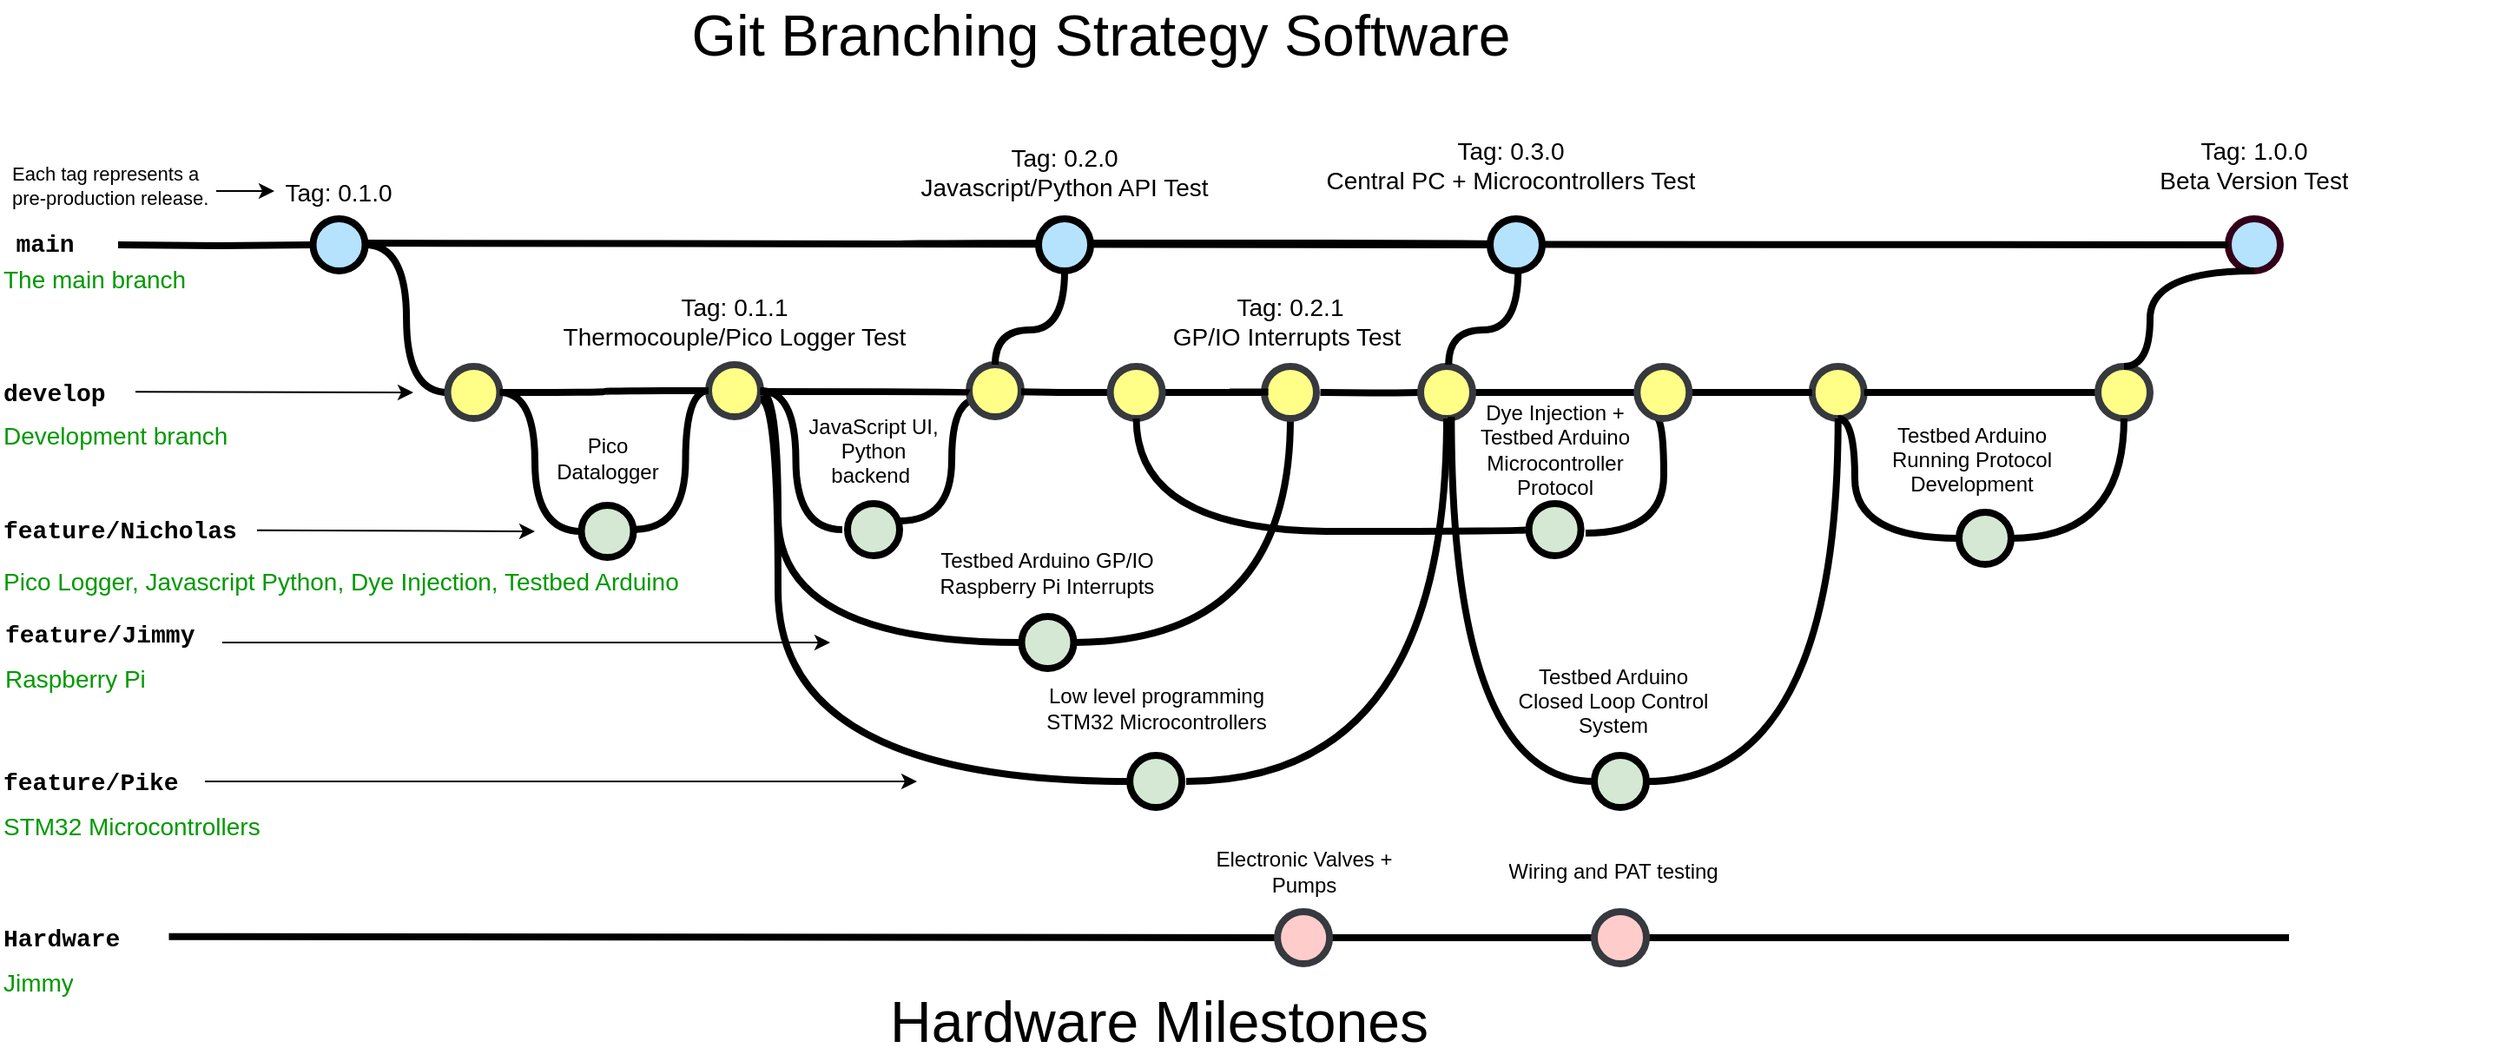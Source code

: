 <mxfile version="20.8.13" type="github">
  <diagram id="53IQXVl9icCSp_Kw3Ib1" name="Page-1">
    <mxGraphModel dx="1466" dy="907" grid="1" gridSize="10" guides="1" tooltips="1" connect="1" arrows="1" fold="1" page="1" pageScale="1" pageWidth="1654" pageHeight="1169" math="0" shadow="0">
      <root>
        <mxCell id="0" />
        <mxCell id="1" parent="0" />
        <mxCell id="uWUnNED6HEl2aK5fdaIb-9" style="edgeStyle=orthogonalEdgeStyle;curved=1;rounded=0;html=1;exitX=1;exitY=0.5;exitPerimeter=0;entryX=0;entryY=0.5;entryPerimeter=0;endArrow=none;endFill=0;jettySize=auto;orthogonalLoop=1;strokeWidth=4;fontSize=15;" parent="1" source="uWUnNED6HEl2aK5fdaIb-10" target="uWUnNED6HEl2aK5fdaIb-15" edge="1">
          <mxGeometry relative="1" as="geometry" />
        </mxCell>
        <mxCell id="uWUnNED6HEl2aK5fdaIb-10" value="" style="verticalLabelPosition=bottom;verticalAlign=top;html=1;strokeWidth=4;shape=mxgraph.flowchart.on-page_reference;plain-blue;gradientColor=none;fillColor=#B5E3FE;strokeColor=#000000;" parent="1" vertex="1">
          <mxGeometry x="262.25" y="196" width="30" height="30" as="geometry" />
        </mxCell>
        <mxCell id="uWUnNED6HEl2aK5fdaIb-109" value="" style="verticalLabelPosition=bottom;verticalAlign=top;html=1;strokeWidth=4;shape=mxgraph.flowchart.on-page_reference;plain-blue;gradientColor=none;strokeColor=#33001A;fillColor=#B5E3FE;" parent="1" vertex="1">
          <mxGeometry x="1365" y="196" width="30" height="30" as="geometry" />
        </mxCell>
        <mxCell id="uWUnNED6HEl2aK5fdaIb-12" value="" style="edgeStyle=orthogonalEdgeStyle;rounded=0;html=1;jettySize=auto;orthogonalLoop=1;strokeWidth=4;endArrow=none;endFill=0;" parent="1" target="uWUnNED6HEl2aK5fdaIb-10" edge="1">
          <mxGeometry x="192.25" y="211" as="geometry">
            <mxPoint x="150" y="211" as="sourcePoint" />
          </mxGeometry>
        </mxCell>
        <mxCell id="uWUnNED6HEl2aK5fdaIb-13" value="main" style="text;html=1;strokeColor=none;fillColor=none;align=center;verticalAlign=middle;whiteSpace=wrap;overflow=hidden;fontSize=14;fontStyle=1;fontFamily=Courier New;" parent="1" vertex="1">
          <mxGeometry x="83" y="190" width="50" height="42" as="geometry" />
        </mxCell>
        <mxCell id="uWUnNED6HEl2aK5fdaIb-14" style="edgeStyle=orthogonalEdgeStyle;curved=1;rounded=0;html=1;exitX=1;exitY=0.5;exitPerimeter=0;endArrow=none;endFill=0;jettySize=auto;orthogonalLoop=1;strokeWidth=4;fontSize=15;entryX=0;entryY=0.5;entryDx=0;entryDy=0;entryPerimeter=0;" parent="1" source="uWUnNED6HEl2aK5fdaIb-15" target="PTX6QpeWHrQT1PxCH0X8-5" edge="1">
          <mxGeometry relative="1" as="geometry">
            <mxPoint x="447" y="296" as="targetPoint" />
          </mxGeometry>
        </mxCell>
        <mxCell id="uWUnNED6HEl2aK5fdaIb-15" value="" style="verticalLabelPosition=bottom;verticalAlign=top;html=1;strokeWidth=4;shape=mxgraph.flowchart.on-page_reference;strokeColor=#36393d;fillColor=#ffff88;" parent="1" vertex="1">
          <mxGeometry x="339.75" y="281" width="30" height="30" as="geometry" />
        </mxCell>
        <mxCell id="uWUnNED6HEl2aK5fdaIb-75" style="edgeStyle=orthogonalEdgeStyle;rounded=0;orthogonalLoop=1;jettySize=auto;html=1;entryX=1;entryY=0.5;entryDx=0;entryDy=0;entryPerimeter=0;endArrow=none;endFill=0;strokeWidth=4;curved=1;" parent="1" source="uWUnNED6HEl2aK5fdaIb-69" target="uWUnNED6HEl2aK5fdaIb-15" edge="1">
          <mxGeometry relative="1" as="geometry">
            <Array as="points">
              <mxPoint x="390" y="376" />
              <mxPoint x="390" y="296" />
            </Array>
          </mxGeometry>
        </mxCell>
        <mxCell id="uWUnNED6HEl2aK5fdaIb-69" value="" style="verticalLabelPosition=bottom;verticalAlign=top;html=1;strokeWidth=4;shape=mxgraph.flowchart.on-page_reference;plain-purple;gradientColor=none;strokeColor=#000000;fillColor=#D5E8D4;" parent="1" vertex="1">
          <mxGeometry x="416.75" y="361" width="30" height="30" as="geometry" />
        </mxCell>
        <mxCell id="uWUnNED6HEl2aK5fdaIb-76" value="develop" style="text;html=1;strokeColor=none;fillColor=none;align=left;verticalAlign=middle;whiteSpace=wrap;overflow=hidden;fontSize=14;fontStyle=1;fontFamily=Courier New;" parent="1" vertex="1">
          <mxGeometry x="82.25" y="286" width="91" height="20" as="geometry" />
        </mxCell>
        <mxCell id="uWUnNED6HEl2aK5fdaIb-86" value="feature/Nicholas" style="text;html=1;strokeColor=none;fillColor=none;align=left;verticalAlign=middle;whiteSpace=wrap;overflow=hidden;fontSize=14;fontStyle=1;fontFamily=Courier New;" parent="1" vertex="1">
          <mxGeometry x="82.25" y="365" width="147.75" height="20" as="geometry" />
        </mxCell>
        <mxCell id="uWUnNED6HEl2aK5fdaIb-87" value="Development branch&amp;nbsp;" style="text;html=1;strokeColor=none;fillColor=none;align=left;verticalAlign=middle;whiteSpace=wrap;overflow=hidden;fontSize=14;fontStyle=0;fontColor=#009900;" parent="1" vertex="1">
          <mxGeometry x="82.25" y="310" width="240" height="20" as="geometry" />
        </mxCell>
        <mxCell id="uWUnNED6HEl2aK5fdaIb-88" value="Pico Logger, Javascript Python, Dye Injection, Testbed Arduino" style="text;html=1;strokeColor=none;fillColor=none;align=left;verticalAlign=middle;whiteSpace=wrap;overflow=hidden;fontSize=14;fontStyle=0;fontColor=#009900;" parent="1" vertex="1">
          <mxGeometry x="82.25" y="390" width="397.75" height="30" as="geometry" />
        </mxCell>
        <mxCell id="uWUnNED6HEl2aK5fdaIb-90" value="The main branch&lt;br&gt;" style="text;html=1;strokeColor=none;fillColor=none;align=left;verticalAlign=middle;whiteSpace=wrap;overflow=hidden;fontSize=14;fontStyle=0;fontColor=#009900;" parent="1" vertex="1">
          <mxGeometry x="82.25" y="220" width="146.75" height="20" as="geometry" />
        </mxCell>
        <mxCell id="uWUnNED6HEl2aK5fdaIb-92" value="" style="endArrow=classic;html=1;strokeWidth=1;fontFamily=Courier New;fontColor=#009900;" parent="1" edge="1">
          <mxGeometry width="50" height="50" relative="1" as="geometry">
            <mxPoint x="160" y="295.58" as="sourcePoint" />
            <mxPoint x="320" y="296" as="targetPoint" />
          </mxGeometry>
        </mxCell>
        <mxCell id="uWUnNED6HEl2aK5fdaIb-103" value="Tag: 0.1.0" style="text;html=1;strokeColor=none;fillColor=none;align=center;verticalAlign=middle;whiteSpace=wrap;overflow=hidden;fontSize=14;" parent="1" vertex="1">
          <mxGeometry x="242.25" y="170" width="70" height="20" as="geometry" />
        </mxCell>
        <mxCell id="uWUnNED6HEl2aK5fdaIb-106" value="" style="verticalLabelPosition=bottom;verticalAlign=top;html=1;strokeWidth=4;shape=mxgraph.flowchart.on-page_reference;strokeColor=#36393d;fillColor=#ffff88;" parent="1" vertex="1">
          <mxGeometry x="1125.37" y="281" width="30" height="30" as="geometry" />
        </mxCell>
        <mxCell id="fSnZ5vnYTslC5NarKmr_-9" value="" style="edgeStyle=orthogonalEdgeStyle;rounded=0;orthogonalLoop=1;jettySize=auto;html=1;fontSize=12;fontColor=#000000;" parent="1" source="fSnZ5vnYTslC5NarKmr_-8" edge="1">
          <mxGeometry relative="1" as="geometry">
            <mxPoint x="240" y="180" as="targetPoint" />
            <Array as="points">
              <mxPoint x="240" y="180" />
              <mxPoint x="240" y="180" />
            </Array>
          </mxGeometry>
        </mxCell>
        <mxCell id="fSnZ5vnYTslC5NarKmr_-8" value="&lt;span style=&quot;text-align: center; font-size: 11px;&quot;&gt;Each tag represents a pre-production release.&lt;/span&gt;" style="text;html=1;strokeColor=none;fillColor=none;align=left;verticalAlign=middle;whiteSpace=wrap;overflow=hidden;fontSize=11;fontStyle=0;fontColor=#000000;" parent="1" vertex="1">
          <mxGeometry x="86.5" y="158" width="120" height="38" as="geometry" />
        </mxCell>
        <mxCell id="fSnZ5vnYTslC5NarKmr_-11" value="Git Branching Strategy Software" style="text;html=1;strokeColor=none;fillColor=none;align=center;verticalAlign=middle;whiteSpace=wrap;rounded=0;fontSize=33;fontColor=#000000;" parent="1" vertex="1">
          <mxGeometry x="446.75" y="70" width="538" height="40" as="geometry" />
        </mxCell>
        <mxCell id="PTX6QpeWHrQT1PxCH0X8-2" style="edgeStyle=orthogonalEdgeStyle;curved=1;rounded=0;html=1;exitX=1;exitY=0.5;exitPerimeter=0;endArrow=none;endFill=0;jettySize=auto;orthogonalLoop=1;strokeWidth=4;fontSize=15;entryX=0;entryY=0.5;entryDx=0;entryDy=0;entryPerimeter=0;startArrow=none;" parent="1" source="PTX6QpeWHrQT1PxCH0X8-66" target="uWUnNED6HEl2aK5fdaIb-109" edge="1">
          <mxGeometry relative="1" as="geometry">
            <mxPoint x="292.21" y="210" as="sourcePoint" />
            <mxPoint x="620" y="210" as="targetPoint" />
            <Array as="points">
              <mxPoint x="600" y="210" />
            </Array>
          </mxGeometry>
        </mxCell>
        <mxCell id="PTX6QpeWHrQT1PxCH0X8-5" value="" style="verticalLabelPosition=bottom;verticalAlign=top;html=1;strokeWidth=4;shape=mxgraph.flowchart.on-page_reference;strokeColor=#36393d;fillColor=#ffff88;" parent="1" vertex="1">
          <mxGeometry x="490" y="280" width="30" height="30" as="geometry" />
        </mxCell>
        <mxCell id="PTX6QpeWHrQT1PxCH0X8-10" style="edgeStyle=orthogonalEdgeStyle;curved=1;rounded=0;orthogonalLoop=1;jettySize=auto;html=1;endArrow=none;endFill=0;strokeWidth=4;fontFamily=Courier New;fontColor=#009900;" parent="1" edge="1">
          <mxGeometry relative="1" as="geometry">
            <mxPoint x="446.75" y="374.97" as="sourcePoint" />
            <mxPoint x="490" y="295" as="targetPoint" />
            <Array as="points">
              <mxPoint x="476.75" y="375.0" />
              <mxPoint x="476.75" y="295.0" />
            </Array>
          </mxGeometry>
        </mxCell>
        <mxCell id="PTX6QpeWHrQT1PxCH0X8-11" style="edgeStyle=orthogonalEdgeStyle;rounded=0;orthogonalLoop=1;jettySize=auto;html=1;entryX=1;entryY=0.5;entryDx=0;entryDy=0;entryPerimeter=0;endArrow=none;endFill=0;strokeWidth=4;curved=1;" parent="1" edge="1">
          <mxGeometry relative="1" as="geometry">
            <mxPoint x="567" y="375" as="sourcePoint" />
            <mxPoint x="520" y="295" as="targetPoint" />
            <Array as="points">
              <mxPoint x="540.25" y="375" />
              <mxPoint x="540.25" y="295" />
            </Array>
          </mxGeometry>
        </mxCell>
        <mxCell id="PTX6QpeWHrQT1PxCH0X8-12" value="" style="verticalLabelPosition=bottom;verticalAlign=top;html=1;strokeWidth=4;shape=mxgraph.flowchart.on-page_reference;plain-purple;gradientColor=none;strokeColor=#000000;fillColor=#D5E8D4;" parent="1" vertex="1">
          <mxGeometry x="570" y="360" width="30" height="30" as="geometry" />
        </mxCell>
        <mxCell id="PTX6QpeWHrQT1PxCH0X8-13" value="" style="verticalLabelPosition=bottom;verticalAlign=top;html=1;strokeWidth=4;shape=mxgraph.flowchart.on-page_reference;plain-purple;gradientColor=none;strokeColor=#000000;fillColor=#D5E8D4;" parent="1" vertex="1">
          <mxGeometry x="670.25" y="425" width="30" height="30" as="geometry" />
        </mxCell>
        <mxCell id="PTX6QpeWHrQT1PxCH0X8-14" style="edgeStyle=orthogonalEdgeStyle;rounded=0;orthogonalLoop=1;jettySize=auto;html=1;entryX=1;entryY=0.5;entryDx=0;entryDy=0;entryPerimeter=0;endArrow=none;endFill=0;strokeWidth=4;curved=1;exitX=0;exitY=0.5;exitDx=0;exitDy=0;exitPerimeter=0;" parent="1" source="PTX6QpeWHrQT1PxCH0X8-13" target="PTX6QpeWHrQT1PxCH0X8-5" edge="1">
          <mxGeometry relative="1" as="geometry">
            <mxPoint x="630" y="440" as="sourcePoint" />
            <mxPoint x="510" y="311" as="targetPoint" />
            <Array as="points">
              <mxPoint x="530" y="440" />
              <mxPoint x="530" y="295" />
            </Array>
          </mxGeometry>
        </mxCell>
        <mxCell id="PTX6QpeWHrQT1PxCH0X8-15" style="edgeStyle=orthogonalEdgeStyle;rounded=0;orthogonalLoop=1;jettySize=auto;html=1;entryX=1;entryY=0.5;entryDx=0;entryDy=0;entryPerimeter=0;endArrow=none;endFill=0;strokeWidth=4;curved=1;exitX=0;exitY=0.5;exitDx=0;exitDy=0;exitPerimeter=0;" parent="1" source="PTX6QpeWHrQT1PxCH0X8-16" edge="1">
          <mxGeometry relative="1" as="geometry">
            <mxPoint x="540" y="530" as="sourcePoint" />
            <mxPoint x="520" y="300" as="targetPoint" />
            <Array as="points">
              <mxPoint x="530" y="520" />
              <mxPoint x="530" y="300" />
            </Array>
          </mxGeometry>
        </mxCell>
        <mxCell id="PTX6QpeWHrQT1PxCH0X8-16" value="" style="verticalLabelPosition=bottom;verticalAlign=top;html=1;strokeWidth=4;shape=mxgraph.flowchart.on-page_reference;plain-purple;gradientColor=none;strokeColor=#000000;fillColor=#D5E8D4;" parent="1" vertex="1">
          <mxGeometry x="732.56" y="505" width="30" height="30" as="geometry" />
        </mxCell>
        <mxCell id="PTX6QpeWHrQT1PxCH0X8-18" style="edgeStyle=orthogonalEdgeStyle;curved=1;rounded=0;orthogonalLoop=1;jettySize=auto;html=1;endArrow=none;endFill=0;strokeWidth=4;fontFamily=Courier New;fontColor=#009900;entryX=0;entryY=0.5;entryDx=0;entryDy=0;entryPerimeter=0;" parent="1" target="PTX6QpeWHrQT1PxCH0X8-20" edge="1">
          <mxGeometry relative="1" as="geometry">
            <mxPoint x="600" y="369.97" as="sourcePoint" />
            <mxPoint x="643.25" y="290" as="targetPoint" />
            <Array as="points">
              <mxPoint x="630" y="370" />
              <mxPoint x="630" y="300" />
              <mxPoint x="660" y="300" />
            </Array>
          </mxGeometry>
        </mxCell>
        <mxCell id="PTX6QpeWHrQT1PxCH0X8-20" value="" style="verticalLabelPosition=bottom;verticalAlign=top;html=1;strokeWidth=4;shape=mxgraph.flowchart.on-page_reference;strokeColor=#36393d;fillColor=#ffff88;" parent="1" vertex="1">
          <mxGeometry x="640" y="280" width="30" height="30" as="geometry" />
        </mxCell>
        <mxCell id="PTX6QpeWHrQT1PxCH0X8-21" style="edgeStyle=orthogonalEdgeStyle;curved=1;rounded=0;html=1;exitX=1;exitY=0.5;exitPerimeter=0;endArrow=none;endFill=0;jettySize=auto;orthogonalLoop=1;strokeWidth=4;fontSize=15;" parent="1" edge="1">
          <mxGeometry relative="1" as="geometry">
            <mxPoint x="519.7" y="295.5" as="sourcePoint" />
            <mxPoint x="640" y="296" as="targetPoint" />
            <Array as="points">
              <mxPoint x="639" y="296" />
            </Array>
          </mxGeometry>
        </mxCell>
        <mxCell id="PTX6QpeWHrQT1PxCH0X8-22" style="edgeStyle=orthogonalEdgeStyle;rounded=0;orthogonalLoop=1;jettySize=auto;html=1;entryX=1;entryY=0.5;entryDx=0;entryDy=0;entryPerimeter=0;endArrow=none;endFill=0;strokeWidth=4;curved=1;exitX=0.5;exitY=1;exitDx=0;exitDy=0;exitPerimeter=0;" parent="1" source="PTX6QpeWHrQT1PxCH0X8-24" target="PTX6QpeWHrQT1PxCH0X8-13" edge="1">
          <mxGeometry relative="1" as="geometry">
            <mxPoint x="649" y="587.5" as="sourcePoint" />
            <mxPoint x="599" y="442.5" as="targetPoint" />
            <Array as="points">
              <mxPoint x="825" y="440" />
            </Array>
          </mxGeometry>
        </mxCell>
        <mxCell id="PTX6QpeWHrQT1PxCH0X8-25" value="" style="edgeStyle=orthogonalEdgeStyle;curved=1;rounded=0;html=1;exitX=1;exitY=0.5;exitPerimeter=0;endArrow=none;endFill=0;jettySize=auto;orthogonalLoop=1;strokeWidth=4;fontSize=15;startArrow=none;" parent="1" source="PTX6QpeWHrQT1PxCH0X8-26" target="PTX6QpeWHrQT1PxCH0X8-24" edge="1">
          <mxGeometry relative="1" as="geometry">
            <mxPoint x="670" y="295.59" as="sourcePoint" />
            <mxPoint x="710" y="296" as="targetPoint" />
            <Array as="points" />
          </mxGeometry>
        </mxCell>
        <mxCell id="PTX6QpeWHrQT1PxCH0X8-24" value="" style="verticalLabelPosition=bottom;verticalAlign=top;html=1;strokeWidth=4;shape=mxgraph.flowchart.on-page_reference;strokeColor=#36393d;fillColor=#ffff88;" parent="1" vertex="1">
          <mxGeometry x="810" y="281" width="30" height="30" as="geometry" />
        </mxCell>
        <mxCell id="PTX6QpeWHrQT1PxCH0X8-27" value="" style="edgeStyle=orthogonalEdgeStyle;curved=1;rounded=0;html=1;exitX=1;exitY=0.5;exitPerimeter=0;endArrow=none;endFill=0;jettySize=auto;orthogonalLoop=1;strokeWidth=4;fontSize=15;" parent="1" target="PTX6QpeWHrQT1PxCH0X8-26" edge="1">
          <mxGeometry relative="1" as="geometry">
            <mxPoint x="670" y="295.59" as="sourcePoint" />
            <mxPoint x="760" y="296" as="targetPoint" />
            <Array as="points" />
          </mxGeometry>
        </mxCell>
        <mxCell id="PTX6QpeWHrQT1PxCH0X8-26" value="" style="verticalLabelPosition=bottom;verticalAlign=top;html=1;strokeWidth=4;shape=mxgraph.flowchart.on-page_reference;strokeColor=#36393d;fillColor=#ffff88;" parent="1" vertex="1">
          <mxGeometry x="721.29" y="281" width="30" height="30" as="geometry" />
        </mxCell>
        <mxCell id="PTX6QpeWHrQT1PxCH0X8-28" style="edgeStyle=orthogonalEdgeStyle;rounded=0;orthogonalLoop=1;jettySize=auto;html=1;entryX=0.5;entryY=1;entryDx=0;entryDy=0;entryPerimeter=0;endArrow=none;endFill=0;strokeWidth=4;curved=1;exitX=0;exitY=0.5;exitDx=0;exitDy=0;exitPerimeter=0;" parent="1" source="PTX6QpeWHrQT1PxCH0X8-29" target="PTX6QpeWHrQT1PxCH0X8-26" edge="1">
          <mxGeometry relative="1" as="geometry">
            <mxPoint x="760" y="391" as="sourcePoint" />
            <mxPoint x="713" y="311" as="targetPoint" />
            <Array as="points">
              <mxPoint x="736" y="376" />
            </Array>
          </mxGeometry>
        </mxCell>
        <mxCell id="PTX6QpeWHrQT1PxCH0X8-29" value="" style="verticalLabelPosition=bottom;verticalAlign=top;html=1;strokeWidth=4;shape=mxgraph.flowchart.on-page_reference;plain-purple;gradientColor=none;strokeColor=#000000;fillColor=#D5E8D4;" parent="1" vertex="1">
          <mxGeometry x="962.31" y="360" width="30" height="30" as="geometry" />
        </mxCell>
        <mxCell id="PTX6QpeWHrQT1PxCH0X8-30" value="" style="endArrow=classic;html=1;strokeWidth=1;fontFamily=Courier New;fontColor=#009900;" parent="1" source="uWUnNED6HEl2aK5fdaIb-86" edge="1">
          <mxGeometry width="50" height="50" relative="1" as="geometry">
            <mxPoint x="300" y="375.52" as="sourcePoint" />
            <mxPoint x="390" y="376" as="targetPoint" />
          </mxGeometry>
        </mxCell>
        <mxCell id="PTX6QpeWHrQT1PxCH0X8-31" value="feature/Jimmy" style="text;html=1;strokeColor=none;fillColor=none;align=left;verticalAlign=middle;whiteSpace=wrap;overflow=hidden;fontSize=14;fontStyle=1;fontFamily=Courier New;" parent="1" vertex="1">
          <mxGeometry x="83" y="425" width="127" height="20" as="geometry" />
        </mxCell>
        <mxCell id="PTX6QpeWHrQT1PxCH0X8-32" value="Raspberry Pi" style="text;html=1;strokeColor=none;fillColor=none;align=left;verticalAlign=middle;whiteSpace=wrap;overflow=hidden;fontSize=14;fontStyle=0;fontColor=#009900;" parent="1" vertex="1">
          <mxGeometry x="83" y="450" width="240" height="20" as="geometry" />
        </mxCell>
        <mxCell id="PTX6QpeWHrQT1PxCH0X8-33" value="" style="endArrow=classic;html=1;strokeWidth=1;fontFamily=Courier New;fontColor=#009900;exitX=1;exitY=0.75;exitDx=0;exitDy=0;" parent="1" source="PTX6QpeWHrQT1PxCH0X8-31" edge="1">
          <mxGeometry width="50" height="50" relative="1" as="geometry">
            <mxPoint x="309.75" y="439.52" as="sourcePoint" />
            <mxPoint x="560" y="440" as="targetPoint" />
          </mxGeometry>
        </mxCell>
        <mxCell id="PTX6QpeWHrQT1PxCH0X8-34" value="feature/Pike" style="text;html=1;strokeColor=none;fillColor=none;align=left;verticalAlign=middle;whiteSpace=wrap;overflow=hidden;fontSize=14;fontStyle=1;fontFamily=Courier New;" parent="1" vertex="1">
          <mxGeometry x="82.25" y="510" width="127.75" height="20" as="geometry" />
        </mxCell>
        <mxCell id="PTX6QpeWHrQT1PxCH0X8-36" value="" style="endArrow=classic;html=1;strokeWidth=1;fontFamily=Courier New;fontColor=#009900;" parent="1" edge="1">
          <mxGeometry width="50" height="50" relative="1" as="geometry">
            <mxPoint x="200" y="520" as="sourcePoint" />
            <mxPoint x="610" y="520" as="targetPoint" />
            <Array as="points">
              <mxPoint x="360" y="520" />
            </Array>
          </mxGeometry>
        </mxCell>
        <mxCell id="PTX6QpeWHrQT1PxCH0X8-37" value="&lt;span style=&quot;&quot;&gt;JavaScript UI, Python backend&amp;nbsp;&lt;br&gt;&lt;/span&gt;" style="text;html=1;strokeColor=none;fillColor=none;align=center;verticalAlign=middle;whiteSpace=wrap;overflow=hidden;fontSize=12;fontStyle=0;fontColor=#000000;" parent="1" vertex="1">
          <mxGeometry x="545.13" y="306" width="79.75" height="46" as="geometry" />
        </mxCell>
        <mxCell id="PTX6QpeWHrQT1PxCH0X8-38" value="&lt;span style=&quot;&quot;&gt;Pico Datalogger&lt;br&gt;&lt;/span&gt;" style="text;html=1;strokeColor=none;fillColor=none;align=center;verticalAlign=middle;whiteSpace=wrap;overflow=hidden;fontSize=12;fontStyle=0;fontColor=#000000;" parent="1" vertex="1">
          <mxGeometry x="391.87" y="311" width="79.75" height="46" as="geometry" />
        </mxCell>
        <mxCell id="PTX6QpeWHrQT1PxCH0X8-39" value="&lt;span style=&quot;&quot;&gt;Testbed Arduino GP/IO Raspberry Pi&amp;nbsp;Interrupts&lt;br&gt;&lt;/span&gt;" style="text;html=1;strokeColor=none;fillColor=none;align=center;verticalAlign=middle;whiteSpace=wrap;overflow=hidden;fontSize=12;fontStyle=0;fontColor=#000000;" parent="1" vertex="1">
          <mxGeometry x="619.22" y="377" width="132.07" height="46" as="geometry" />
        </mxCell>
        <mxCell id="PTX6QpeWHrQT1PxCH0X8-41" value="&lt;span style=&quot;&quot;&gt;Low level programming STM32 Microcontrollers&lt;br&gt;&lt;/span&gt;" style="text;html=1;strokeColor=none;fillColor=none;align=center;verticalAlign=middle;whiteSpace=wrap;overflow=hidden;fontSize=12;fontStyle=0;fontColor=#000000;" parent="1" vertex="1">
          <mxGeometry x="677.56" y="455" width="140" height="46" as="geometry" />
        </mxCell>
        <mxCell id="PTX6QpeWHrQT1PxCH0X8-42" value="&lt;span style=&quot;&quot;&gt;Dye Injection + Testbed Arduino Microcontroller Protocol&lt;br&gt;&lt;/span&gt;" style="text;html=1;strokeColor=none;fillColor=none;align=center;verticalAlign=middle;whiteSpace=wrap;overflow=hidden;fontSize=12;fontStyle=0;fontColor=#000000;" parent="1" vertex="1">
          <mxGeometry x="930" y="297" width="94.63" height="63" as="geometry" />
        </mxCell>
        <mxCell id="PTX6QpeWHrQT1PxCH0X8-44" style="edgeStyle=orthogonalEdgeStyle;curved=1;rounded=0;html=1;exitX=1;exitY=0.5;exitPerimeter=0;endArrow=none;endFill=0;jettySize=auto;orthogonalLoop=1;strokeWidth=4;fontSize=15;entryX=0;entryY=0.5;entryDx=0;entryDy=0;entryPerimeter=0;startArrow=none;" parent="1" source="PTX6QpeWHrQT1PxCH0X8-60" target="uWUnNED6HEl2aK5fdaIb-106" edge="1">
          <mxGeometry relative="1" as="geometry">
            <mxPoint x="842.25" y="296" as="sourcePoint" />
            <mxPoint x="910.3" y="296.22" as="targetPoint" />
            <Array as="points" />
          </mxGeometry>
        </mxCell>
        <mxCell id="PTX6QpeWHrQT1PxCH0X8-47" value="" style="edgeStyle=orthogonalEdgeStyle;curved=1;rounded=0;html=1;exitX=1;exitY=0.5;exitPerimeter=0;endArrow=none;endFill=0;jettySize=auto;orthogonalLoop=1;strokeWidth=4;fontSize=15;entryX=0;entryY=0.5;entryDx=0;entryDy=0;entryPerimeter=0;" parent="1" edge="1">
          <mxGeometry relative="1" as="geometry">
            <mxPoint x="790" y="295.72" as="sourcePoint" />
            <mxPoint x="812.25" y="296" as="targetPoint" />
            <Array as="points" />
          </mxGeometry>
        </mxCell>
        <mxCell id="PTX6QpeWHrQT1PxCH0X8-53" value="" style="edgeStyle=orthogonalEdgeStyle;curved=1;rounded=0;orthogonalLoop=1;jettySize=auto;html=1;endArrow=none;endFill=0;strokeWidth=4;fontFamily=Courier New;fontColor=#009900;entryX=0.5;entryY=1;entryDx=0;entryDy=0;entryPerimeter=0;exitX=0.5;exitY=0;exitDx=0;exitDy=0;exitPerimeter=0;" parent="1" source="PTX6QpeWHrQT1PxCH0X8-20" target="PTX6QpeWHrQT1PxCH0X8-52" edge="1">
          <mxGeometry relative="1" as="geometry">
            <mxPoint x="650.0" y="279.97" as="sourcePoint" />
            <mxPoint x="740.0" y="230" as="targetPoint" />
            <Array as="points">
              <mxPoint x="655" y="260" />
              <mxPoint x="695" y="260" />
            </Array>
          </mxGeometry>
        </mxCell>
        <mxCell id="PTX6QpeWHrQT1PxCH0X8-58" value="Tag: 0.2.0&lt;br&gt;Javascript/Python API Test" style="text;html=1;strokeColor=none;fillColor=none;align=center;verticalAlign=middle;whiteSpace=wrap;overflow=hidden;fontSize=14;" parent="1" vertex="1">
          <mxGeometry x="570" y="133.5" width="250" height="70" as="geometry" />
        </mxCell>
        <mxCell id="PTX6QpeWHrQT1PxCH0X8-63" value="" style="edgeStyle=orthogonalEdgeStyle;curved=1;rounded=0;html=1;exitX=1;exitY=0.5;exitPerimeter=0;endArrow=none;endFill=0;jettySize=auto;orthogonalLoop=1;strokeWidth=4;fontSize=15;entryX=0;entryY=0.5;entryDx=0;entryDy=0;entryPerimeter=0;startArrow=none;" parent="1" target="PTX6QpeWHrQT1PxCH0X8-60" edge="1">
          <mxGeometry relative="1" as="geometry">
            <mxPoint x="842.25" y="296" as="sourcePoint" />
            <mxPoint x="1100" y="296" as="targetPoint" />
            <Array as="points" />
          </mxGeometry>
        </mxCell>
        <mxCell id="PTX6QpeWHrQT1PxCH0X8-60" value="" style="verticalLabelPosition=bottom;verticalAlign=top;html=1;strokeWidth=4;shape=mxgraph.flowchart.on-page_reference;strokeColor=#36393d;fillColor=#ffff88;" parent="1" vertex="1">
          <mxGeometry x="900" y="281" width="30" height="30" as="geometry" />
        </mxCell>
        <mxCell id="PTX6QpeWHrQT1PxCH0X8-64" style="edgeStyle=orthogonalEdgeStyle;rounded=0;orthogonalLoop=1;jettySize=auto;html=1;entryX=1;entryY=0.5;entryDx=0;entryDy=0;entryPerimeter=0;endArrow=none;endFill=0;strokeWidth=4;curved=1;exitX=0.5;exitY=1;exitDx=0;exitDy=0;exitPerimeter=0;" parent="1" source="PTX6QpeWHrQT1PxCH0X8-60" edge="1">
          <mxGeometry relative="1" as="geometry">
            <mxPoint x="889.75" y="391" as="sourcePoint" />
            <mxPoint x="765" y="520" as="targetPoint" />
            <Array as="points">
              <mxPoint x="915" y="520" />
            </Array>
          </mxGeometry>
        </mxCell>
        <mxCell id="PTX6QpeWHrQT1PxCH0X8-65" value="" style="edgeStyle=orthogonalEdgeStyle;curved=1;rounded=0;orthogonalLoop=1;jettySize=auto;html=1;endArrow=none;endFill=0;strokeWidth=4;fontFamily=Courier New;fontColor=#009900;entryX=0.5;entryY=1;entryDx=0;entryDy=0;entryPerimeter=0;exitX=0.5;exitY=0;exitDx=0;exitDy=0;exitPerimeter=0;" parent="1" edge="1">
          <mxGeometry relative="1" as="geometry">
            <mxPoint x="916.13" y="280" as="sourcePoint" />
            <mxPoint x="956.13" y="226" as="targetPoint" />
            <Array as="points">
              <mxPoint x="916.13" y="260" />
              <mxPoint x="956.13" y="260" />
            </Array>
          </mxGeometry>
        </mxCell>
        <mxCell id="PTX6QpeWHrQT1PxCH0X8-67" value="" style="edgeStyle=orthogonalEdgeStyle;curved=1;rounded=0;html=1;exitX=1;exitY=0.5;exitPerimeter=0;endArrow=none;endFill=0;jettySize=auto;orthogonalLoop=1;strokeWidth=4;fontSize=15;entryX=0;entryY=0.5;entryDx=0;entryDy=0;entryPerimeter=0;" parent="1" target="PTX6QpeWHrQT1PxCH0X8-66" edge="1">
          <mxGeometry relative="1" as="geometry">
            <mxPoint x="292.21" y="210" as="sourcePoint" />
            <mxPoint x="1480" y="211" as="targetPoint" />
            <Array as="points" />
          </mxGeometry>
        </mxCell>
        <mxCell id="PTX6QpeWHrQT1PxCH0X8-66" value="" style="verticalLabelPosition=bottom;verticalAlign=top;html=1;strokeWidth=4;shape=mxgraph.flowchart.on-page_reference;strokeColor=#000000;fillColor=#B5E3FE;" parent="1" vertex="1">
          <mxGeometry x="940" y="196" width="30" height="30" as="geometry" />
        </mxCell>
        <mxCell id="PTX6QpeWHrQT1PxCH0X8-52" value="" style="verticalLabelPosition=bottom;verticalAlign=top;html=1;strokeWidth=4;shape=mxgraph.flowchart.on-page_reference;strokeColor=#000000;fillColor=#B5E3FE;" parent="1" vertex="1">
          <mxGeometry x="680" y="196" width="30" height="30" as="geometry" />
        </mxCell>
        <mxCell id="PTX6QpeWHrQT1PxCH0X8-68" value="Tag: 0.3.0&lt;br&gt;Central PC + Microcontrollers Test" style="text;html=1;strokeColor=none;fillColor=none;align=center;verticalAlign=middle;whiteSpace=wrap;overflow=hidden;fontSize=14;" parent="1" vertex="1">
          <mxGeometry x="812.25" y="126.5" width="280" height="77" as="geometry" />
        </mxCell>
        <mxCell id="PTX6QpeWHrQT1PxCH0X8-69" style="edgeStyle=orthogonalEdgeStyle;curved=1;rounded=0;html=1;endArrow=none;endFill=0;jettySize=auto;orthogonalLoop=1;strokeWidth=4;fontSize=15;entryX=0;entryY=0.5;entryDx=0;entryDy=0;entryPerimeter=0;startArrow=none;exitX=1;exitY=0.5;exitDx=0;exitDy=0;exitPerimeter=0;" parent="1" source="uWUnNED6HEl2aK5fdaIb-106" target="PTX6QpeWHrQT1PxCH0X8-70" edge="1">
          <mxGeometry relative="1" as="geometry">
            <mxPoint x="1070" y="296" as="sourcePoint" />
            <mxPoint x="1120" y="295.7" as="targetPoint" />
            <Array as="points" />
          </mxGeometry>
        </mxCell>
        <mxCell id="PTX6QpeWHrQT1PxCH0X8-70" value="" style="verticalLabelPosition=bottom;verticalAlign=top;html=1;strokeWidth=4;shape=mxgraph.flowchart.on-page_reference;strokeColor=#36393d;fillColor=#ffff88;" parent="1" vertex="1">
          <mxGeometry x="1290" y="281" width="30" height="30" as="geometry" />
        </mxCell>
        <mxCell id="PTX6QpeWHrQT1PxCH0X8-76" style="edgeStyle=orthogonalEdgeStyle;curved=1;rounded=0;orthogonalLoop=1;jettySize=auto;html=1;endArrow=none;endFill=0;strokeWidth=4;fontFamily=Courier New;fontColor=#009900;entryX=0.5;entryY=1;entryDx=0;entryDy=0;entryPerimeter=0;startArrow=none;exitX=1;exitY=0.5;exitDx=0;exitDy=0;exitPerimeter=0;" parent="1" source="PTX6QpeWHrQT1PxCH0X8-75" target="PTX6QpeWHrQT1PxCH0X8-70" edge="1">
          <mxGeometry relative="1" as="geometry">
            <mxPoint x="1110" y="381" as="sourcePoint" />
            <mxPoint x="1140" y="310" as="targetPoint" />
            <Array as="points">
              <mxPoint x="1305" y="380" />
            </Array>
          </mxGeometry>
        </mxCell>
        <mxCell id="PTX6QpeWHrQT1PxCH0X8-77" value="&lt;span style=&quot;&quot;&gt;Testbed Arduino&lt;br&gt;Running Protocol Development&lt;br&gt;&lt;/span&gt;" style="text;html=1;strokeColor=none;fillColor=none;align=center;verticalAlign=middle;whiteSpace=wrap;overflow=hidden;fontSize=12;fontStyle=0;fontColor=#000000;" parent="1" vertex="1">
          <mxGeometry x="1170" y="311" width="94.63" height="46" as="geometry" />
        </mxCell>
        <mxCell id="PTX6QpeWHrQT1PxCH0X8-75" value="" style="verticalLabelPosition=bottom;verticalAlign=top;html=1;strokeWidth=4;shape=mxgraph.flowchart.on-page_reference;plain-purple;gradientColor=none;strokeColor=#000000;fillColor=#D5E8D4;" parent="1" vertex="1">
          <mxGeometry x="1210" y="365" width="30" height="30" as="geometry" />
        </mxCell>
        <mxCell id="PTX6QpeWHrQT1PxCH0X8-80" value="" style="edgeStyle=orthogonalEdgeStyle;curved=1;rounded=0;orthogonalLoop=1;jettySize=auto;html=1;endArrow=none;endFill=0;strokeWidth=4;fontFamily=Courier New;fontColor=#009900;entryX=0.5;entryY=1;entryDx=0;entryDy=0;entryPerimeter=0;exitX=0.5;exitY=0;exitDx=0;exitDy=0;exitPerimeter=0;" parent="1" source="PTX6QpeWHrQT1PxCH0X8-70" target="uWUnNED6HEl2aK5fdaIb-109" edge="1">
          <mxGeometry relative="1" as="geometry">
            <mxPoint x="1210.06" y="280" as="sourcePoint" />
            <mxPoint x="1250.06" y="226" as="targetPoint" />
            <Array as="points">
              <mxPoint x="1320" y="281" />
              <mxPoint x="1320" y="226" />
            </Array>
          </mxGeometry>
        </mxCell>
        <mxCell id="PTX6QpeWHrQT1PxCH0X8-81" value="Tag: 1.0.0&lt;br&gt;Beta Version Test" style="text;html=1;strokeColor=none;fillColor=none;align=center;verticalAlign=middle;whiteSpace=wrap;overflow=hidden;fontSize=14;" parent="1" vertex="1">
          <mxGeometry x="1240" y="126.5" width="280" height="77" as="geometry" />
        </mxCell>
        <mxCell id="PTX6QpeWHrQT1PxCH0X8-82" value="" style="edgeStyle=orthogonalEdgeStyle;curved=1;rounded=0;html=1;exitX=1;exitY=0.5;exitPerimeter=0;endArrow=none;endFill=0;jettySize=auto;orthogonalLoop=1;strokeWidth=4;fontSize=15;startArrow=none;" parent="1" source="PTX6QpeWHrQT1PxCH0X8-99" edge="1">
          <mxGeometry relative="1" as="geometry">
            <mxPoint x="179.25" y="609.37" as="sourcePoint" />
            <mxPoint x="1400" y="610" as="targetPoint" />
            <Array as="points">
              <mxPoint x="704.25" y="609.42" />
              <mxPoint x="704.25" y="610.42" />
            </Array>
          </mxGeometry>
        </mxCell>
        <mxCell id="PTX6QpeWHrQT1PxCH0X8-83" value="Hardware" style="text;html=1;strokeColor=none;fillColor=none;align=left;verticalAlign=middle;whiteSpace=wrap;overflow=hidden;fontSize=14;fontStyle=1;fontFamily=Courier New;" parent="1" vertex="1">
          <mxGeometry x="82.25" y="600" width="91" height="20" as="geometry" />
        </mxCell>
        <mxCell id="PTX6QpeWHrQT1PxCH0X8-84" value="Hardware Milestones" style="text;html=1;strokeColor=none;fillColor=none;align=center;verticalAlign=middle;whiteSpace=wrap;rounded=0;fontSize=33;fontColor=#000000;" parent="1" vertex="1">
          <mxGeometry x="478.56" y="635" width="541.44" height="45" as="geometry" />
        </mxCell>
        <mxCell id="PTX6QpeWHrQT1PxCH0X8-85" style="edgeStyle=orthogonalEdgeStyle;rounded=0;orthogonalLoop=1;jettySize=auto;html=1;endArrow=none;endFill=0;strokeWidth=4;curved=1;exitX=0.5;exitY=1;exitDx=0;exitDy=0;exitPerimeter=0;entryX=0;entryY=0.5;entryDx=0;entryDy=0;entryPerimeter=0;" parent="1" target="PTX6QpeWHrQT1PxCH0X8-86" edge="1">
          <mxGeometry relative="1" as="geometry">
            <mxPoint x="917.69" y="310" as="sourcePoint" />
            <mxPoint x="952.69" y="519" as="targetPoint" />
            <Array as="points">
              <mxPoint x="918" y="520" />
            </Array>
          </mxGeometry>
        </mxCell>
        <mxCell id="PTX6QpeWHrQT1PxCH0X8-86" value="" style="verticalLabelPosition=bottom;verticalAlign=top;html=1;strokeWidth=4;shape=mxgraph.flowchart.on-page_reference;plain-purple;gradientColor=none;strokeColor=#000000;fillColor=#D5E8D4;" parent="1" vertex="1">
          <mxGeometry x="1000" y="505" width="30" height="30" as="geometry" />
        </mxCell>
        <mxCell id="PTX6QpeWHrQT1PxCH0X8-90" value="&lt;span style=&quot;&quot;&gt;Testbed Arduino Closed Loop Control System&lt;br&gt;&lt;/span&gt;" style="text;html=1;strokeColor=none;fillColor=none;align=center;verticalAlign=middle;whiteSpace=wrap;overflow=hidden;fontSize=12;fontStyle=0;fontColor=#000000;" parent="1" vertex="1">
          <mxGeometry x="952.25" y="450" width="117.75" height="46" as="geometry" />
        </mxCell>
        <mxCell id="PTX6QpeWHrQT1PxCH0X8-92" style="edgeStyle=orthogonalEdgeStyle;rounded=0;orthogonalLoop=1;jettySize=auto;html=1;entryX=1;entryY=0.5;entryDx=0;entryDy=0;entryPerimeter=0;endArrow=none;endFill=0;strokeWidth=4;curved=1;exitX=0.5;exitY=1;exitDx=0;exitDy=0;exitPerimeter=0;" parent="1" source="uWUnNED6HEl2aK5fdaIb-106" edge="1">
          <mxGeometry relative="1" as="geometry">
            <mxPoint x="1180" y="311" as="sourcePoint" />
            <mxPoint x="1030" y="520" as="targetPoint" />
            <Array as="points">
              <mxPoint x="1140" y="520" />
            </Array>
          </mxGeometry>
        </mxCell>
        <mxCell id="PTX6QpeWHrQT1PxCH0X8-94" value="" style="edgeStyle=orthogonalEdgeStyle;curved=1;rounded=0;orthogonalLoop=1;jettySize=auto;html=1;endArrow=none;endFill=0;strokeWidth=4;fontFamily=Courier New;fontColor=#009900;entryX=0.5;entryY=1;entryDx=0;entryDy=0;entryPerimeter=0;exitX=0;exitY=0.5;exitDx=0;exitDy=0;exitPerimeter=0;" parent="1" source="PTX6QpeWHrQT1PxCH0X8-75" target="uWUnNED6HEl2aK5fdaIb-106" edge="1">
          <mxGeometry relative="1" as="geometry">
            <mxPoint x="1110.03" y="364" as="sourcePoint" />
            <mxPoint x="1150.03" y="310" as="targetPoint" />
            <Array as="points">
              <mxPoint x="1150" y="380" />
              <mxPoint x="1150" y="311" />
            </Array>
          </mxGeometry>
        </mxCell>
        <mxCell id="PTX6QpeWHrQT1PxCH0X8-95" value="" style="edgeStyle=orthogonalEdgeStyle;curved=1;rounded=0;orthogonalLoop=1;jettySize=auto;html=1;endArrow=none;endFill=0;strokeWidth=4;fontFamily=Courier New;fontColor=#009900;exitX=0.5;exitY=0;exitDx=0;exitDy=0;exitPerimeter=0;" parent="1" edge="1">
          <mxGeometry relative="1" as="geometry">
            <mxPoint x="995.01" y="377" as="sourcePoint" />
            <mxPoint x="1035" y="310" as="targetPoint" />
            <Array as="points">
              <mxPoint x="1040" y="377" />
              <mxPoint x="1040" y="310" />
            </Array>
          </mxGeometry>
        </mxCell>
        <mxCell id="PTX6QpeWHrQT1PxCH0X8-96" value="" style="verticalLabelPosition=bottom;verticalAlign=top;html=1;strokeWidth=4;shape=mxgraph.flowchart.on-page_reference;strokeColor=#36393d;fillColor=#ffff88;" parent="1" vertex="1">
          <mxGeometry x="1024.63" y="281" width="30" height="30" as="geometry" />
        </mxCell>
        <mxCell id="PTX6QpeWHrQT1PxCH0X8-97" value="STM32 Microcontrollers" style="text;html=1;strokeColor=none;fillColor=none;align=left;verticalAlign=middle;whiteSpace=wrap;overflow=hidden;fontSize=14;fontStyle=0;fontColor=#009900;" parent="1" vertex="1">
          <mxGeometry x="82.25" y="535" width="240" height="20" as="geometry" />
        </mxCell>
        <mxCell id="PTX6QpeWHrQT1PxCH0X8-100" value="" style="edgeStyle=orthogonalEdgeStyle;curved=1;rounded=0;html=1;exitX=1;exitY=0.5;exitPerimeter=0;endArrow=none;endFill=0;jettySize=auto;orthogonalLoop=1;strokeWidth=4;fontSize=15;" parent="1" target="PTX6QpeWHrQT1PxCH0X8-99" edge="1">
          <mxGeometry relative="1" as="geometry">
            <mxPoint x="179.25" y="609.37" as="sourcePoint" />
            <mxPoint x="1400" y="610" as="targetPoint" />
            <Array as="points" />
          </mxGeometry>
        </mxCell>
        <mxCell id="PTX6QpeWHrQT1PxCH0X8-99" value="" style="verticalLabelPosition=bottom;verticalAlign=top;html=1;strokeWidth=4;shape=mxgraph.flowchart.on-page_reference;strokeColor=#36393d;fillColor=#ffcccc;" parent="1" vertex="1">
          <mxGeometry x="817.56" y="595" width="30" height="30" as="geometry" />
        </mxCell>
        <mxCell id="PTX6QpeWHrQT1PxCH0X8-101" value="Jimmy" style="text;html=1;strokeColor=none;fillColor=none;align=left;verticalAlign=middle;whiteSpace=wrap;overflow=hidden;fontSize=14;fontStyle=0;fontColor=#009900;" parent="1" vertex="1">
          <mxGeometry x="82.25" y="625" width="240" height="20" as="geometry" />
        </mxCell>
        <mxCell id="PTX6QpeWHrQT1PxCH0X8-102" value="&lt;span style=&quot;&quot;&gt;Electronic Valves + Pumps&lt;br&gt;&lt;/span&gt;" style="text;html=1;strokeColor=none;fillColor=none;align=center;verticalAlign=middle;whiteSpace=wrap;overflow=hidden;fontSize=12;fontStyle=0;fontColor=#000000;" parent="1" vertex="1">
          <mxGeometry x="762.56" y="549" width="140" height="46" as="geometry" />
        </mxCell>
        <mxCell id="PTX6QpeWHrQT1PxCH0X8-105" value="" style="verticalLabelPosition=bottom;verticalAlign=top;html=1;strokeWidth=4;shape=mxgraph.flowchart.on-page_reference;strokeColor=#36393d;fillColor=#ffcccc;" parent="1" vertex="1">
          <mxGeometry x="1000" y="595" width="30" height="30" as="geometry" />
        </mxCell>
        <mxCell id="PTX6QpeWHrQT1PxCH0X8-106" value="&lt;span style=&quot;&quot;&gt;Wiring and PAT testing&lt;br&gt;&lt;/span&gt;" style="text;html=1;strokeColor=none;fillColor=none;align=center;verticalAlign=middle;whiteSpace=wrap;overflow=hidden;fontSize=12;fontStyle=0;fontColor=#000000;" parent="1" vertex="1">
          <mxGeometry x="941.13" y="549" width="140" height="46" as="geometry" />
        </mxCell>
        <mxCell id="pR6w6rgXj4pNiSQ1BVCC-1" value="Tag: 0.1.1&lt;br&gt;Thermocouple/Pico Logger Test" style="text;html=1;strokeColor=none;fillColor=none;align=center;verticalAlign=middle;whiteSpace=wrap;overflow=hidden;fontSize=14;" vertex="1" parent="1">
          <mxGeometry x="380" y="220" width="250" height="70" as="geometry" />
        </mxCell>
        <mxCell id="pR6w6rgXj4pNiSQ1BVCC-2" value="Tag: 0.2.1&lt;br&gt;GP/IO Interrupts Test&amp;nbsp;" style="text;html=1;strokeColor=none;fillColor=none;align=center;verticalAlign=middle;whiteSpace=wrap;overflow=hidden;fontSize=14;" vertex="1" parent="1">
          <mxGeometry x="700" y="220" width="250" height="70" as="geometry" />
        </mxCell>
      </root>
    </mxGraphModel>
  </diagram>
</mxfile>
